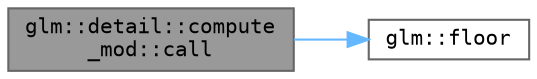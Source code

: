 digraph "glm::detail::compute_mod::call"
{
 // LATEX_PDF_SIZE
  bgcolor="transparent";
  edge [fontname=Terminal,fontsize=10,labelfontname=Helvetica,labelfontsize=10];
  node [fontname=Terminal,fontsize=10,shape=box,height=0.2,width=0.4];
  rankdir="LR";
  Node1 [label="glm::detail::compute\l_mod::call",height=0.2,width=0.4,color="gray40", fillcolor="grey60", style="filled", fontcolor="black",tooltip=" "];
  Node1 -> Node2 [color="steelblue1",style="solid"];
  Node2 [label="glm::floor",height=0.2,width=0.4,color="grey40", fillcolor="white", style="filled",URL="$group__core__func__common.html#gac433646923ab80af6d9964f1570855d5",tooltip=" "];
}
